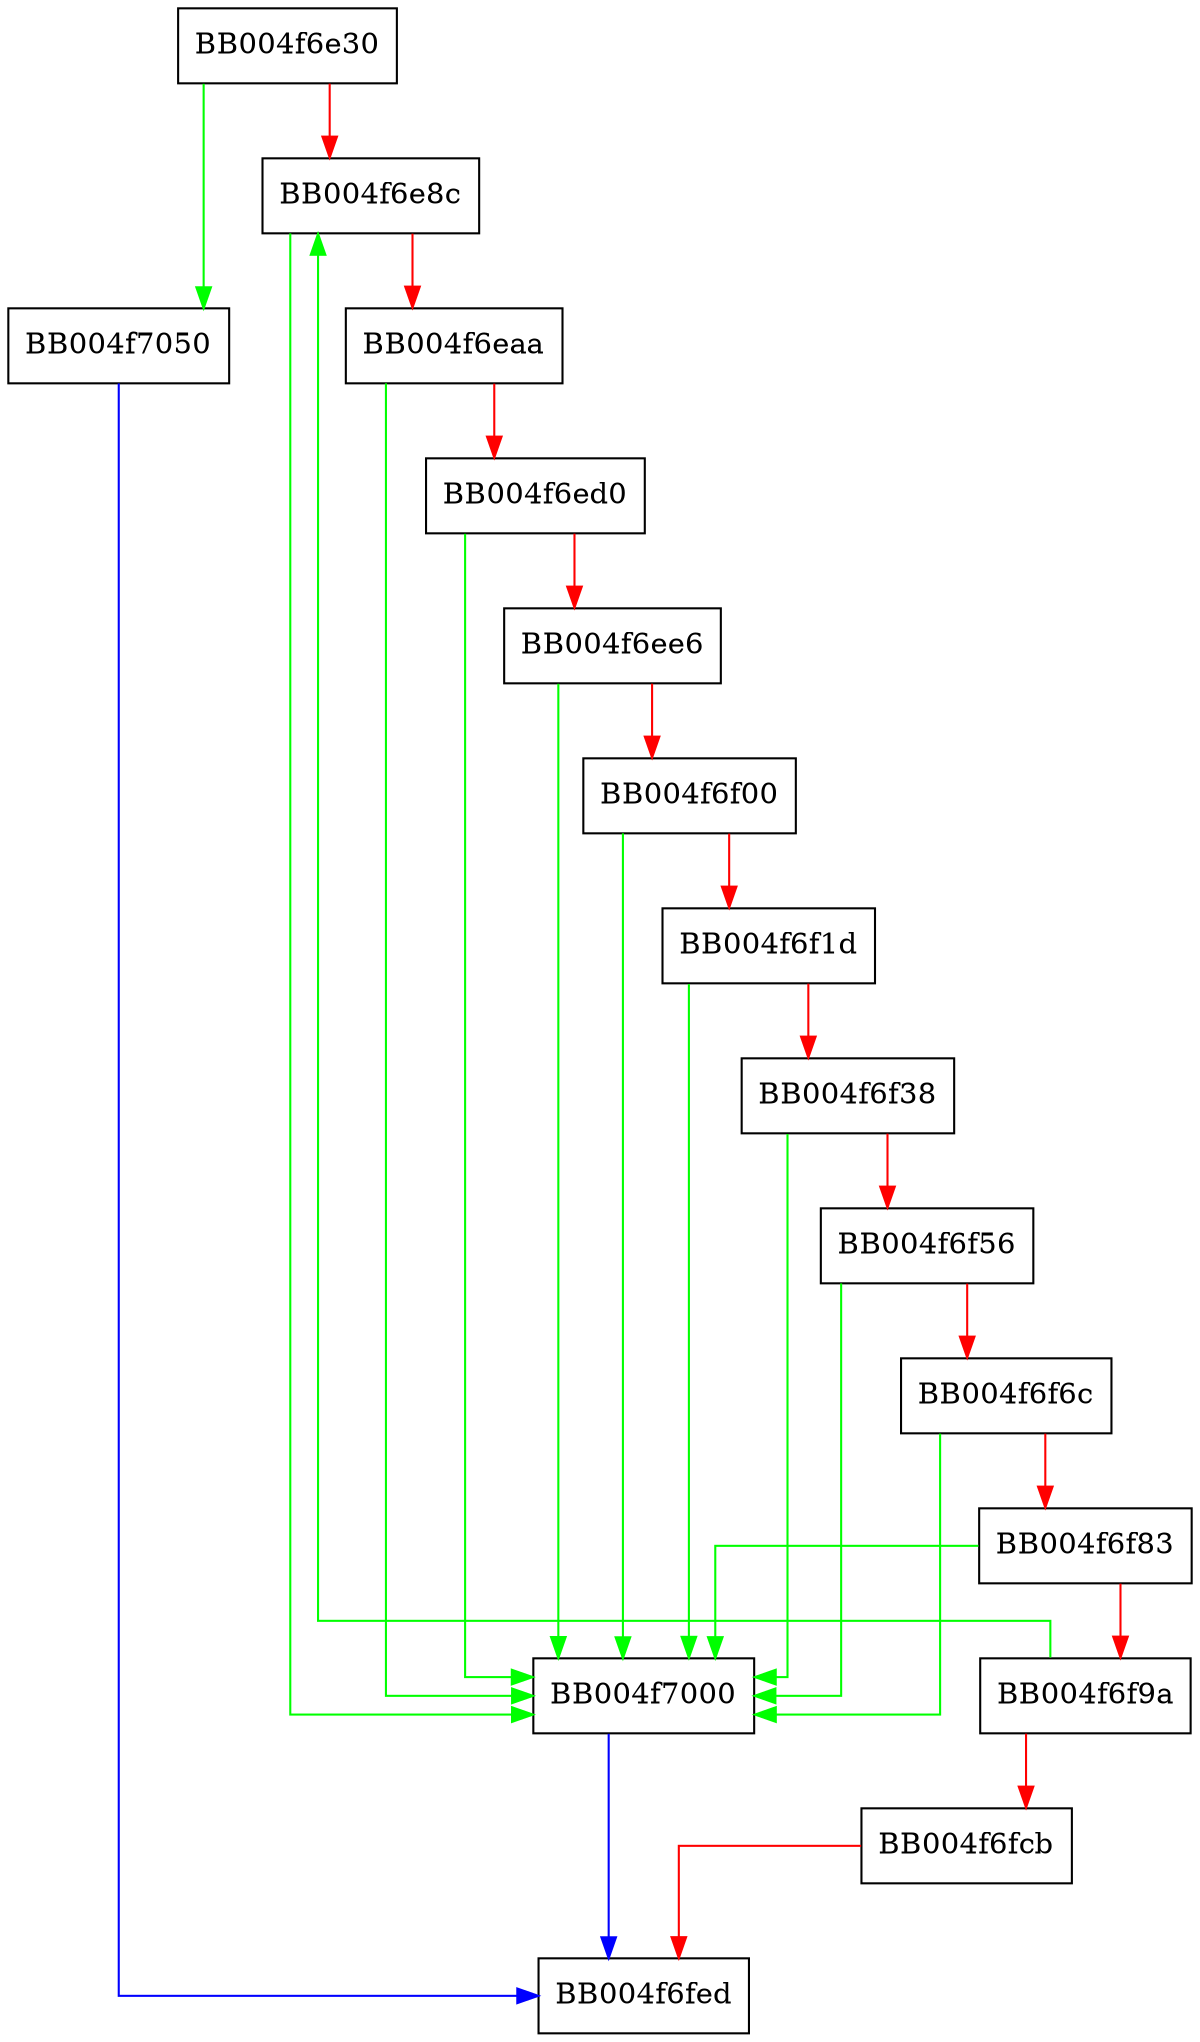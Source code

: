 digraph ssl3_generate_master_secret {
  node [shape="box"];
  graph [splines=ortho];
  BB004f6e30 -> BB004f7050 [color="green"];
  BB004f6e30 -> BB004f6e8c [color="red"];
  BB004f6e8c -> BB004f7000 [color="green"];
  BB004f6e8c -> BB004f6eaa [color="red"];
  BB004f6eaa -> BB004f7000 [color="green"];
  BB004f6eaa -> BB004f6ed0 [color="red"];
  BB004f6ed0 -> BB004f7000 [color="green"];
  BB004f6ed0 -> BB004f6ee6 [color="red"];
  BB004f6ee6 -> BB004f7000 [color="green"];
  BB004f6ee6 -> BB004f6f00 [color="red"];
  BB004f6f00 -> BB004f7000 [color="green"];
  BB004f6f00 -> BB004f6f1d [color="red"];
  BB004f6f1d -> BB004f7000 [color="green"];
  BB004f6f1d -> BB004f6f38 [color="red"];
  BB004f6f38 -> BB004f7000 [color="green"];
  BB004f6f38 -> BB004f6f56 [color="red"];
  BB004f6f56 -> BB004f7000 [color="green"];
  BB004f6f56 -> BB004f6f6c [color="red"];
  BB004f6f6c -> BB004f7000 [color="green"];
  BB004f6f6c -> BB004f6f83 [color="red"];
  BB004f6f83 -> BB004f7000 [color="green"];
  BB004f6f83 -> BB004f6f9a [color="red"];
  BB004f6f9a -> BB004f6e8c [color="green"];
  BB004f6f9a -> BB004f6fcb [color="red"];
  BB004f6fcb -> BB004f6fed [color="red"];
  BB004f7000 -> BB004f6fed [color="blue"];
  BB004f7050 -> BB004f6fed [color="blue"];
}